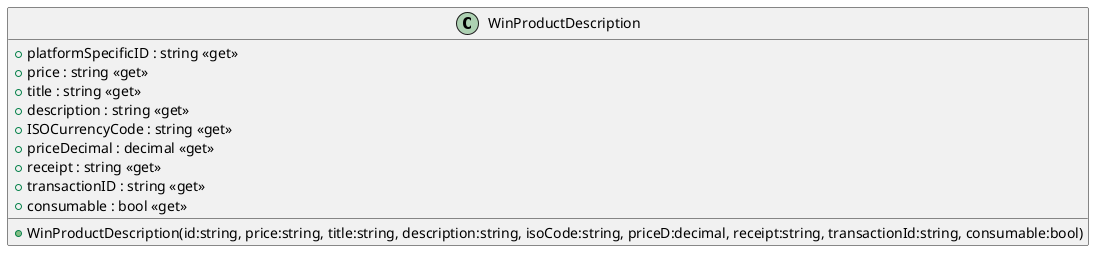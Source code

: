 @startuml
class WinProductDescription {
    + platformSpecificID : string <<get>>
    + price : string <<get>>
    + title : string <<get>>
    + description : string <<get>>
    + ISOCurrencyCode : string <<get>>
    + priceDecimal : decimal <<get>>
    + receipt : string <<get>>
    + transactionID : string <<get>>
    + consumable : bool <<get>>
    + WinProductDescription(id:string, price:string, title:string, description:string, isoCode:string, priceD:decimal, receipt:string, transactionId:string, consumable:bool)
}
@enduml
